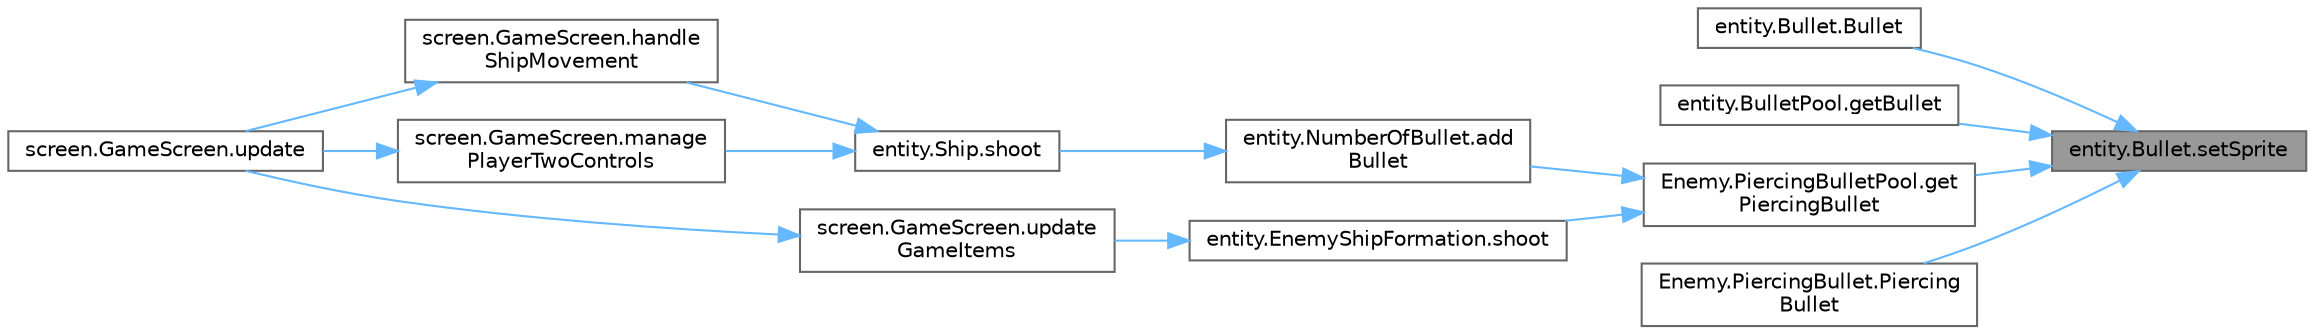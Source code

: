 digraph "entity.Bullet.setSprite"
{
 // LATEX_PDF_SIZE
  bgcolor="transparent";
  edge [fontname=Helvetica,fontsize=10,labelfontname=Helvetica,labelfontsize=10];
  node [fontname=Helvetica,fontsize=10,shape=box,height=0.2,width=0.4];
  rankdir="RL";
  Node1 [id="Node000001",label="entity.Bullet.setSprite",height=0.2,width=0.4,color="gray40", fillcolor="grey60", style="filled", fontcolor="black",tooltip="Sets correct sprite for the bullet, based on speed."];
  Node1 -> Node2 [id="edge1_Node000001_Node000002",dir="back",color="steelblue1",style="solid",tooltip=" "];
  Node2 [id="Node000002",label="entity.Bullet.Bullet",height=0.2,width=0.4,color="grey40", fillcolor="white", style="filled",URL="$classentity_1_1_bullet.html#aa4b883d612eeb293a54257a9872d95c1",tooltip="Constructor, establishes the bullet's properties."];
  Node1 -> Node3 [id="edge2_Node000001_Node000003",dir="back",color="steelblue1",style="solid",tooltip=" "];
  Node3 [id="Node000003",label="entity.BulletPool.getBullet",height=0.2,width=0.4,color="grey40", fillcolor="white", style="filled",URL="$classentity_1_1_bullet_pool.html#a5503ad24763d8822de61393be5607dc9",tooltip="Returns a bullet from the pool if one is available, a new one if there isn't."];
  Node1 -> Node4 [id="edge3_Node000001_Node000004",dir="back",color="steelblue1",style="solid",tooltip=" "];
  Node4 [id="Node000004",label="Enemy.PiercingBulletPool.get\lPiercingBullet",height=0.2,width=0.4,color="grey40", fillcolor="white", style="filled",URL="$class_enemy_1_1_piercing_bullet_pool.html#a4a52999ff5a663a5f5ff989fee638d18",tooltip="Retrieves a piercing bullet from the pool if one is available, or creates a new one if the pool is em..."];
  Node4 -> Node5 [id="edge4_Node000004_Node000005",dir="back",color="steelblue1",style="solid",tooltip=" "];
  Node5 [id="Node000005",label="entity.NumberOfBullet.add\lBullet",height=0.2,width=0.4,color="grey40", fillcolor="white", style="filled",URL="$classentity_1_1_number_of_bullet.html#aba29a7ecbe4f827f784e47bb4670b8ad",tooltip=" "];
  Node5 -> Node6 [id="edge5_Node000005_Node000006",dir="back",color="steelblue1",style="solid",tooltip=" "];
  Node6 [id="Node000006",label="entity.Ship.shoot",height=0.2,width=0.4,color="grey40", fillcolor="white", style="filled",URL="$classentity_1_1_ship.html#a9f468e29f8e09081fcb45234b5d97f5a",tooltip="Shoots a bullet upwards."];
  Node6 -> Node7 [id="edge6_Node000006_Node000007",dir="back",color="steelblue1",style="solid",tooltip=" "];
  Node7 [id="Node000007",label="screen.GameScreen.handle\lShipMovement",height=0.2,width=0.4,color="grey40", fillcolor="white", style="filled",URL="$classscreen_1_1_game_screen.html#afe65922c8de47fc748e1555c84a991c2",tooltip=" "];
  Node7 -> Node8 [id="edge7_Node000007_Node000008",dir="back",color="steelblue1",style="solid",tooltip=" "];
  Node8 [id="Node000008",label="screen.GameScreen.update",height=0.2,width=0.4,color="grey40", fillcolor="white", style="filled",URL="$classscreen_1_1_game_screen.html#aea54bbc0cb5c6990c159be77532b94e0",tooltip="Updates the elements on screen and checks for events."];
  Node6 -> Node9 [id="edge8_Node000006_Node000009",dir="back",color="steelblue1",style="solid",tooltip=" "];
  Node9 [id="Node000009",label="screen.GameScreen.manage\lPlayerTwoControls",height=0.2,width=0.4,color="grey40", fillcolor="white", style="filled",URL="$classscreen_1_1_game_screen.html#a76eb9b586bb07db6674cd2e311f05331",tooltip=" "];
  Node9 -> Node8 [id="edge9_Node000009_Node000008",dir="back",color="steelblue1",style="solid",tooltip=" "];
  Node4 -> Node10 [id="edge10_Node000004_Node000010",dir="back",color="steelblue1",style="solid",tooltip=" "];
  Node10 [id="Node000010",label="entity.EnemyShipFormation.shoot",height=0.2,width=0.4,color="grey40", fillcolor="white", style="filled",URL="$classentity_1_1_enemy_ship_formation.html#ab14e0e86abd1a4cb54b03c24ded35547",tooltip="Shoots a bullet downwards."];
  Node10 -> Node11 [id="edge11_Node000010_Node000011",dir="back",color="steelblue1",style="solid",tooltip=" "];
  Node11 [id="Node000011",label="screen.GameScreen.update\lGameItems",height=0.2,width=0.4,color="grey40", fillcolor="white", style="filled",URL="$classscreen_1_1_game_screen.html#a170f7dceead615d1b65eadbd70693ea2",tooltip=" "];
  Node11 -> Node8 [id="edge12_Node000011_Node000008",dir="back",color="steelblue1",style="solid",tooltip=" "];
  Node1 -> Node12 [id="edge13_Node000001_Node000012",dir="back",color="steelblue1",style="solid",tooltip=" "];
  Node12 [id="Node000012",label="Enemy.PiercingBullet.Piercing\lBullet",height=0.2,width=0.4,color="grey40", fillcolor="white", style="filled",URL="$class_enemy_1_1_piercing_bullet.html#a3cc2c103bcc5c3161fabd2538c340c96",tooltip="Constructor for PiercingBullet."];
}
